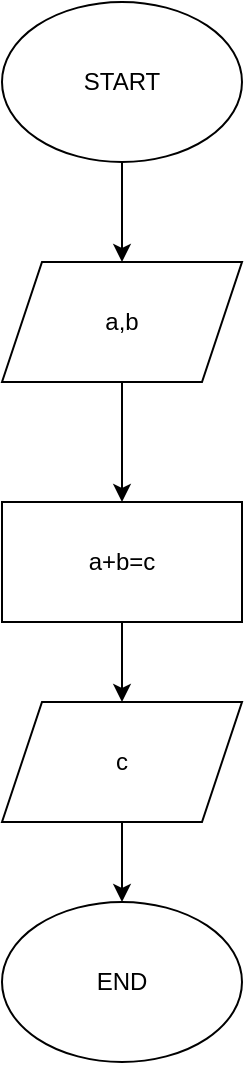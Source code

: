 <mxfile version="24.7.17">
  <diagram name="Page-1" id="sZ2jYWhIf5V467-SxP9Y">
    <mxGraphModel dx="1098" dy="828" grid="1" gridSize="10" guides="1" tooltips="1" connect="1" arrows="1" fold="1" page="1" pageScale="1" pageWidth="850" pageHeight="1100" math="0" shadow="0">
      <root>
        <mxCell id="0" />
        <mxCell id="1" parent="0" />
        <mxCell id="SYHLoigSp2c_G1k-SftJ-18" style="edgeStyle=orthogonalEdgeStyle;rounded=0;orthogonalLoop=1;jettySize=auto;html=1;entryX=0.5;entryY=0;entryDx=0;entryDy=0;" edge="1" parent="1" source="SYHLoigSp2c_G1k-SftJ-1" target="SYHLoigSp2c_G1k-SftJ-17">
          <mxGeometry relative="1" as="geometry" />
        </mxCell>
        <mxCell id="SYHLoigSp2c_G1k-SftJ-1" value="START" style="ellipse;whiteSpace=wrap;html=1;" vertex="1" parent="1">
          <mxGeometry x="365" y="170" width="120" height="80" as="geometry" />
        </mxCell>
        <mxCell id="SYHLoigSp2c_G1k-SftJ-14" value="END" style="ellipse;whiteSpace=wrap;html=1;" vertex="1" parent="1">
          <mxGeometry x="365" y="620" width="120" height="80" as="geometry" />
        </mxCell>
        <mxCell id="SYHLoigSp2c_G1k-SftJ-20" style="edgeStyle=orthogonalEdgeStyle;rounded=0;orthogonalLoop=1;jettySize=auto;html=1;entryX=0.5;entryY=0;entryDx=0;entryDy=0;" edge="1" parent="1" source="SYHLoigSp2c_G1k-SftJ-17" target="SYHLoigSp2c_G1k-SftJ-19">
          <mxGeometry relative="1" as="geometry" />
        </mxCell>
        <mxCell id="SYHLoigSp2c_G1k-SftJ-17" value="a,b" style="shape=parallelogram;perimeter=parallelogramPerimeter;whiteSpace=wrap;html=1;fixedSize=1;" vertex="1" parent="1">
          <mxGeometry x="365" y="300" width="120" height="60" as="geometry" />
        </mxCell>
        <mxCell id="SYHLoigSp2c_G1k-SftJ-22" style="edgeStyle=orthogonalEdgeStyle;rounded=0;orthogonalLoop=1;jettySize=auto;html=1;entryX=0.5;entryY=0;entryDx=0;entryDy=0;" edge="1" parent="1" source="SYHLoigSp2c_G1k-SftJ-19" target="SYHLoigSp2c_G1k-SftJ-21">
          <mxGeometry relative="1" as="geometry" />
        </mxCell>
        <mxCell id="SYHLoigSp2c_G1k-SftJ-19" value="a+b=c" style="rounded=0;whiteSpace=wrap;html=1;" vertex="1" parent="1">
          <mxGeometry x="365" y="420" width="120" height="60" as="geometry" />
        </mxCell>
        <mxCell id="SYHLoigSp2c_G1k-SftJ-23" style="edgeStyle=orthogonalEdgeStyle;rounded=0;orthogonalLoop=1;jettySize=auto;html=1;entryX=0.5;entryY=0;entryDx=0;entryDy=0;" edge="1" parent="1" source="SYHLoigSp2c_G1k-SftJ-21" target="SYHLoigSp2c_G1k-SftJ-14">
          <mxGeometry relative="1" as="geometry" />
        </mxCell>
        <mxCell id="SYHLoigSp2c_G1k-SftJ-21" value="c" style="shape=parallelogram;perimeter=parallelogramPerimeter;whiteSpace=wrap;html=1;fixedSize=1;" vertex="1" parent="1">
          <mxGeometry x="365" y="520" width="120" height="60" as="geometry" />
        </mxCell>
      </root>
    </mxGraphModel>
  </diagram>
</mxfile>
